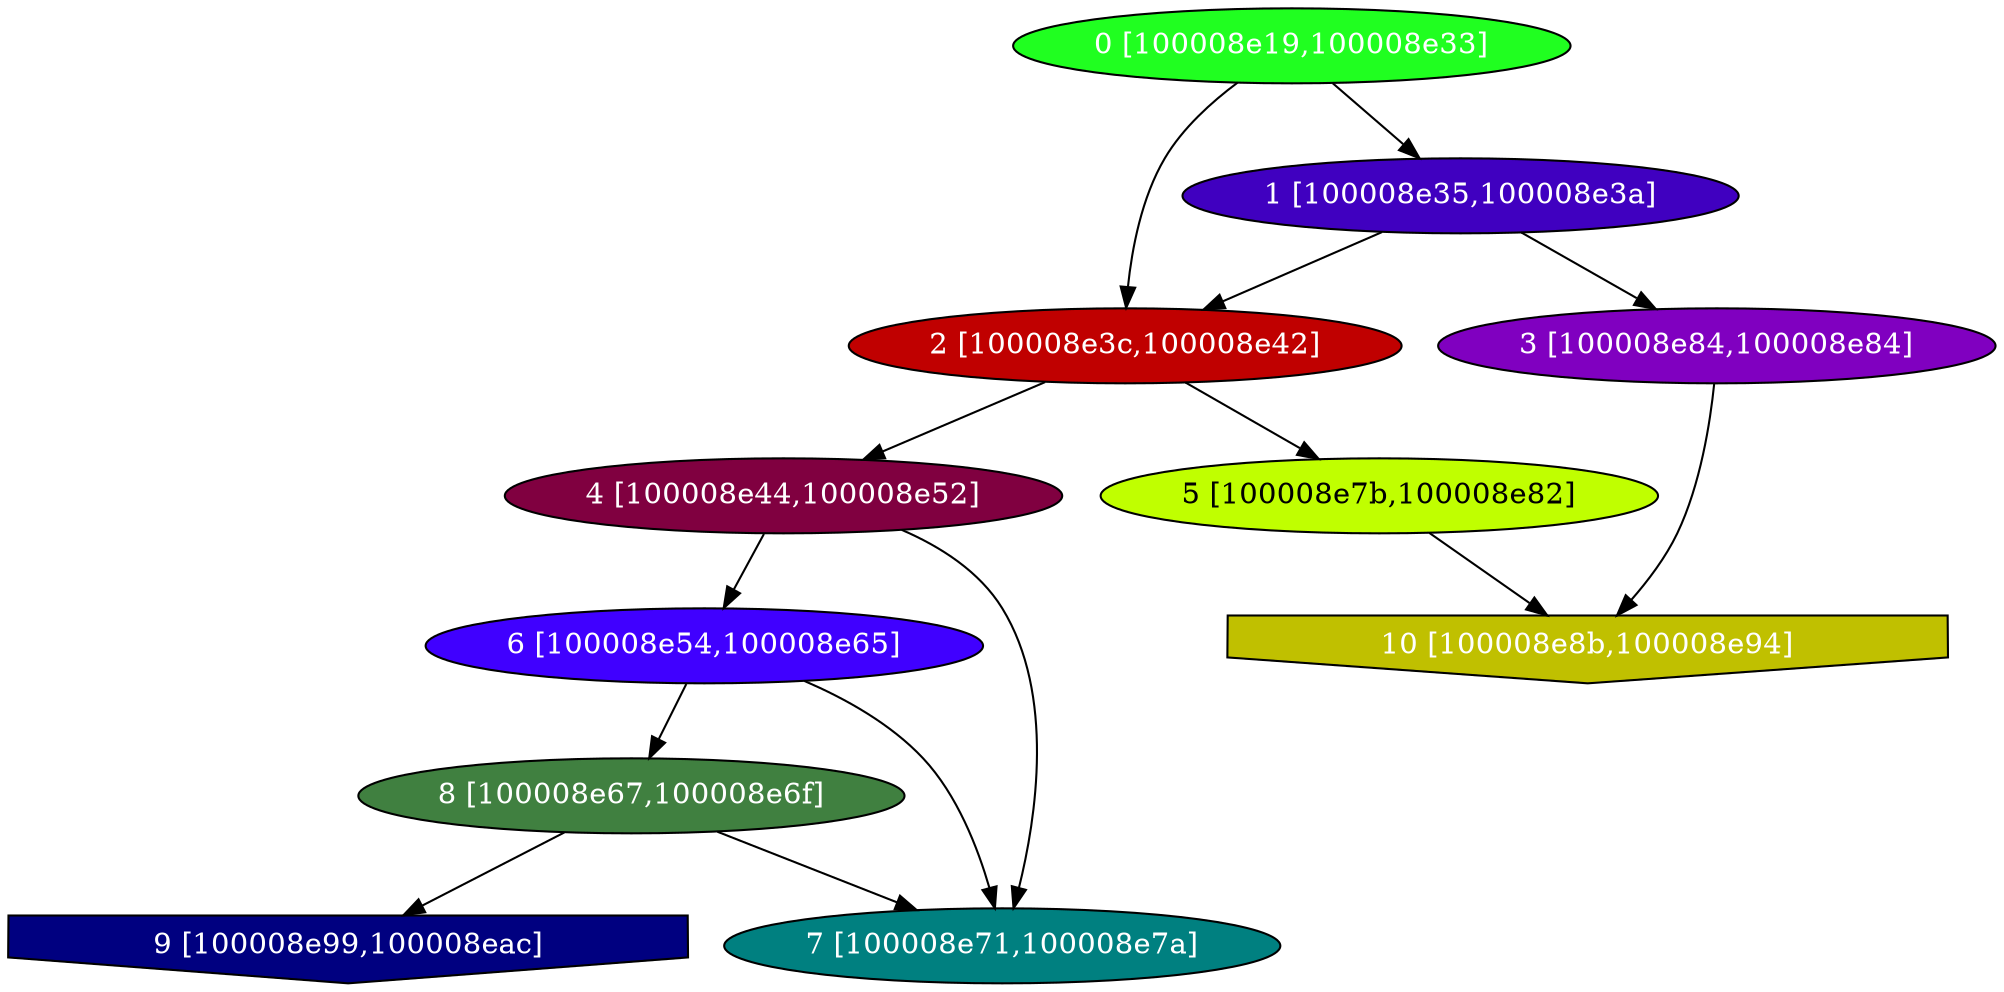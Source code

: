 diGraph tar{
	tar_0  [style=filled fillcolor="#20FF20" fontcolor="#ffffff" shape=oval label="0 [100008e19,100008e33]"]
	tar_1  [style=filled fillcolor="#4000C0" fontcolor="#ffffff" shape=oval label="1 [100008e35,100008e3a]"]
	tar_2  [style=filled fillcolor="#C00000" fontcolor="#ffffff" shape=oval label="2 [100008e3c,100008e42]"]
	tar_3  [style=filled fillcolor="#8000C0" fontcolor="#ffffff" shape=oval label="3 [100008e84,100008e84]"]
	tar_4  [style=filled fillcolor="#800040" fontcolor="#ffffff" shape=oval label="4 [100008e44,100008e52]"]
	tar_5  [style=filled fillcolor="#C0FF00" fontcolor="#000000" shape=oval label="5 [100008e7b,100008e82]"]
	tar_6  [style=filled fillcolor="#4000FF" fontcolor="#ffffff" shape=oval label="6 [100008e54,100008e65]"]
	tar_7  [style=filled fillcolor="#008080" fontcolor="#ffffff" shape=oval label="7 [100008e71,100008e7a]"]
	tar_8  [style=filled fillcolor="#408040" fontcolor="#ffffff" shape=oval label="8 [100008e67,100008e6f]"]
	tar_9  [style=filled fillcolor="#000080" fontcolor="#ffffff" shape=invhouse label="9 [100008e99,100008eac]"]
	tar_a  [style=filled fillcolor="#C0C000" fontcolor="#ffffff" shape=invhouse label="10 [100008e8b,100008e94]"]

	tar_0 -> tar_1
	tar_0 -> tar_2
	tar_1 -> tar_2
	tar_1 -> tar_3
	tar_2 -> tar_4
	tar_2 -> tar_5
	tar_3 -> tar_a
	tar_4 -> tar_6
	tar_4 -> tar_7
	tar_5 -> tar_a
	tar_6 -> tar_7
	tar_6 -> tar_8
	tar_8 -> tar_7
	tar_8 -> tar_9
}